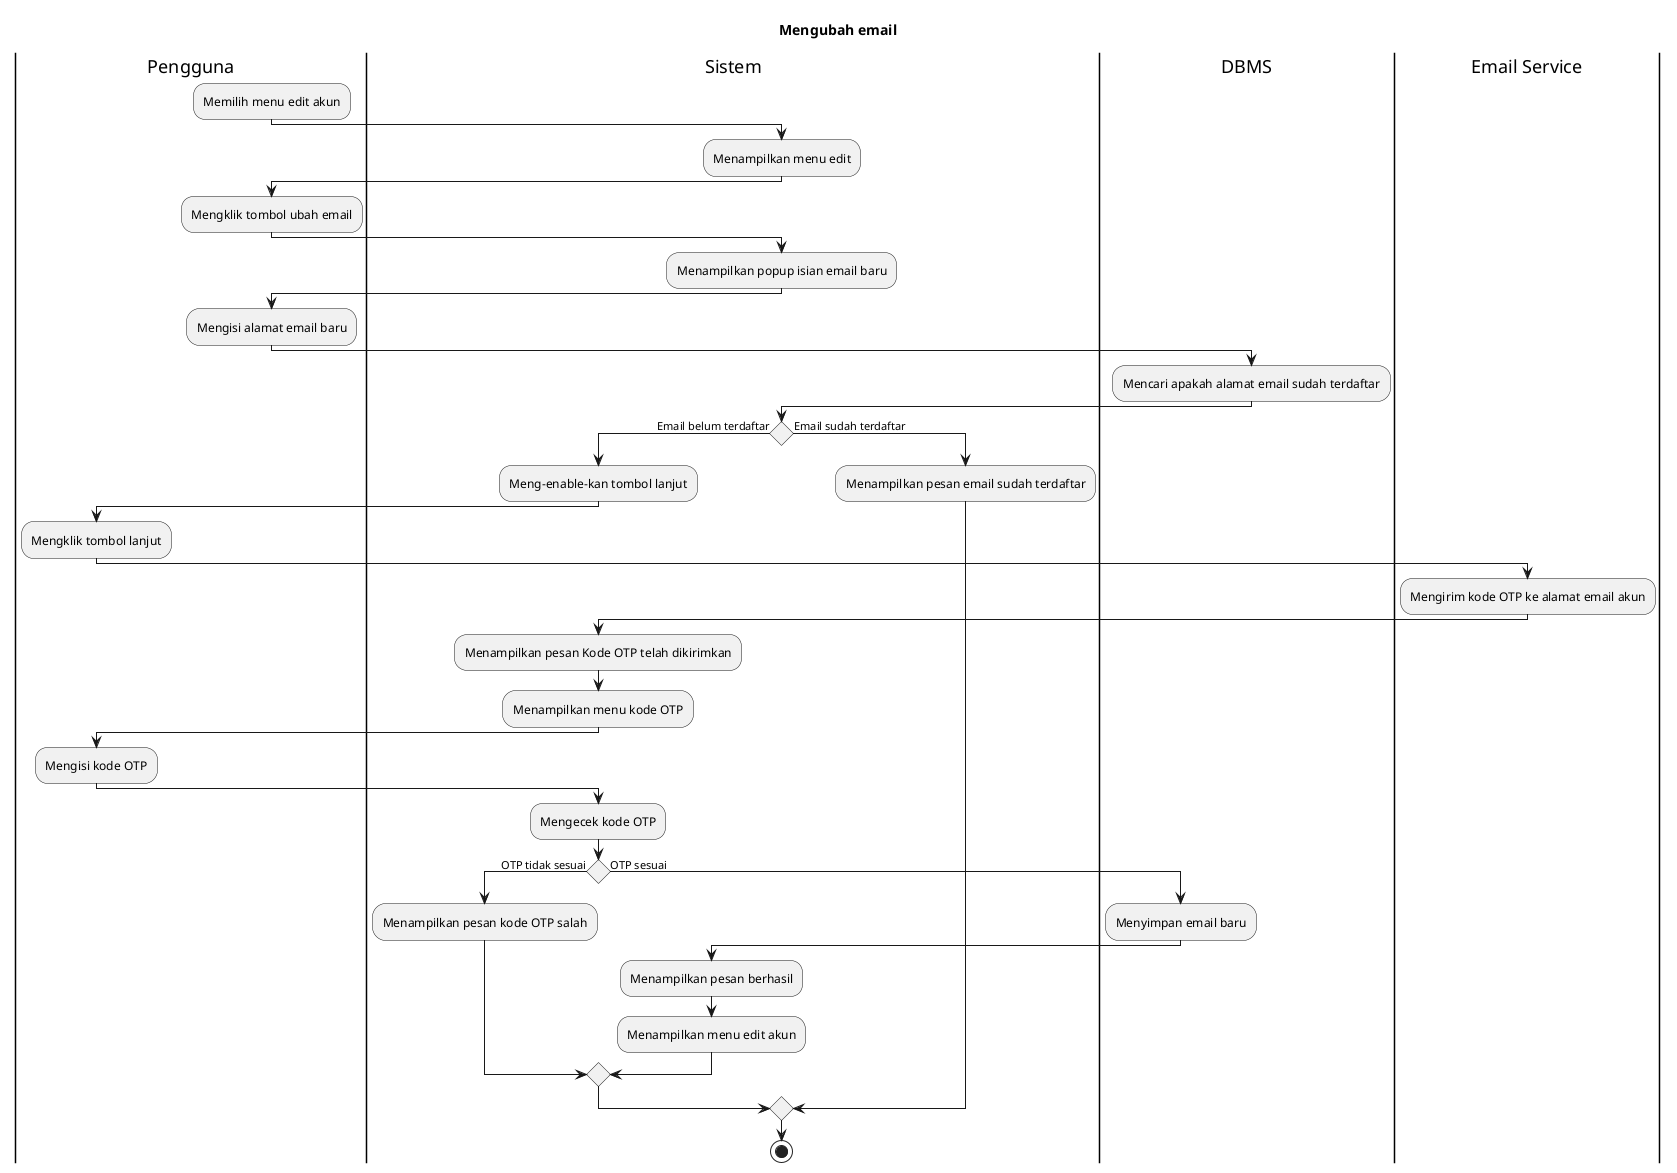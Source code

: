 @startuml UC-MGACCOUNT-002 - Mengubah email
title Mengubah email

|Pengguna|
:Memilih menu edit akun;

|Sistem|
:Menampilkan menu edit;

|Pengguna|
:Mengklik tombol ubah email;

|Sistem|
:Menampilkan popup isian email baru;

|Pengguna|
:Mengisi alamat email baru;

|DBMS|
:Mencari apakah alamat email sudah terdaftar;

|Sistem|
if () then (Email belum terdaftar)
  :Meng-enable-kan tombol lanjut;

  |Pengguna|
  :Mengklik tombol lanjut;

  |Email Service|
  :Mengirim kode OTP ke alamat email akun;

  |Sistem|
  :Menampilkan pesan Kode OTP telah dikirimkan;
  :Menampilkan menu kode OTP;

  |Pengguna|
  :Mengisi kode OTP;
  
  |Sistem|
  :Mengecek kode OTP;

  if () then (OTP tidak sesuai)
    :Menampilkan pesan kode OTP salah;
  else (OTP sesuai)
    |DBMS|
    :Menyimpan email baru;

    |Sistem|
    :Menampilkan pesan berhasil;
    :Menampilkan menu edit akun;
  endif
else (Email sudah terdaftar)
  :Menampilkan pesan email sudah terdaftar;
endif

stop

@enduml